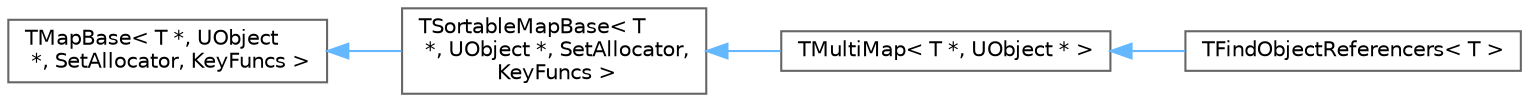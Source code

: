 digraph "Graphical Class Hierarchy"
{
 // INTERACTIVE_SVG=YES
 // LATEX_PDF_SIZE
  bgcolor="transparent";
  edge [fontname=Helvetica,fontsize=10,labelfontname=Helvetica,labelfontsize=10];
  node [fontname=Helvetica,fontsize=10,shape=box,height=0.2,width=0.4];
  rankdir="LR";
  Node0 [id="Node000000",label="TMapBase\< T *, UObject\l *, SetAllocator, KeyFuncs \>",height=0.2,width=0.4,color="grey40", fillcolor="white", style="filled",URL="$d8/dad/classTMapBase.html",tooltip=" "];
  Node0 -> Node1 [id="edge7747_Node000000_Node000001",dir="back",color="steelblue1",style="solid",tooltip=" "];
  Node1 [id="Node000001",label="TSortableMapBase\< T\l *, UObject *, SetAllocator,\l KeyFuncs \>",height=0.2,width=0.4,color="grey40", fillcolor="white", style="filled",URL="$de/df5/classTSortableMapBase.html",tooltip=" "];
  Node1 -> Node2 [id="edge7748_Node000001_Node000002",dir="back",color="steelblue1",style="solid",tooltip=" "];
  Node2 [id="Node000002",label="TMultiMap\< T *, UObject * \>",height=0.2,width=0.4,color="grey40", fillcolor="white", style="filled",URL="$d2/df5/classTMultiMap.html",tooltip=" "];
  Node2 -> Node3 [id="edge7749_Node000002_Node000003",dir="back",color="steelblue1",style="solid",tooltip=" "];
  Node3 [id="Node000003",label="TFindObjectReferencers\< T \>",height=0.2,width=0.4,color="grey40", fillcolor="white", style="filled",URL="$d1/d9e/classTFindObjectReferencers.html",tooltip="This class is used to find which objects reference any element from a list of \"TargetObjects\"."];
}
